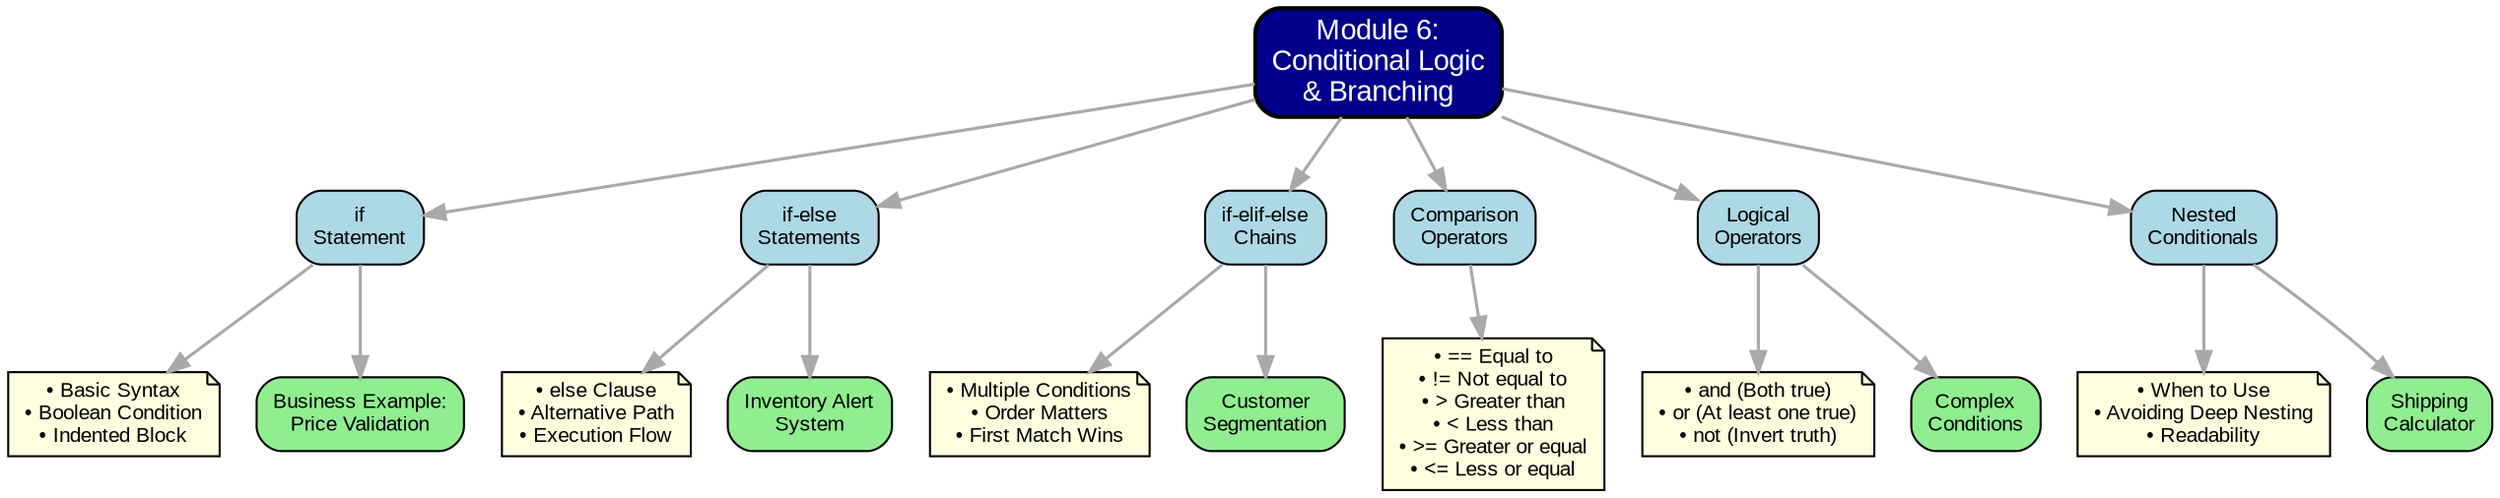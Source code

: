digraph Module6_MindMap {
    rankdir=TB;
    node [shape=box, style="rounded,filled", fillcolor=lightblue, fontname="Arial", fontsize=10];
    edge [color=darkgray, penwidth=1.5];
    
    // Central node
    central [label="Module 6:\nConditional Logic\n& Branching", fillcolor=darkblue, fontcolor=white, fontsize=14, penwidth=2];
    
    // Main branches
    if_statement [label="if\nStatement", fillcolor=lightblue];
    if_else [label="if-else\nStatements", fillcolor=lightblue];
    if_elif_else [label="if-elif-else\nChains", fillcolor=lightblue];
    comparison [label="Comparison\nOperators", fillcolor=lightblue];
    logical [label="Logical\nOperators", fillcolor=lightblue];
    nested [label="Nested\nConditionals", fillcolor=lightblue];
    
    // Sub-branches for if Statement
    basic_syntax [label="• Basic Syntax\n• Boolean Condition\n• Indented Block", shape=note, fillcolor=lightyellow];
    if_example [label="Business Example:\nPrice Validation", fillcolor=lightgreen];
    
    // Sub-branches for if-else
    else_syntax [label="• else Clause\n• Alternative Path\n• Execution Flow", shape=note, fillcolor=lightyellow];
    else_example [label="Inventory Alert\nSystem", fillcolor=lightgreen];
    
    // Sub-branches for if-elif-else
    elif_syntax [label="• Multiple Conditions\n• Order Matters\n• First Match Wins", shape=note, fillcolor=lightyellow];
    elif_example [label="Customer\nSegmentation", fillcolor=lightgreen];
    
    // Sub-branches for Comparison Operators
    comp_types [label="• == Equal to\n• != Not equal to\n• > Greater than\n• < Less than\n• >= Greater or equal\n• <= Less or equal", shape=note, fillcolor=lightyellow];
    
    // Sub-branches for Logical Operators
    logical_types [label="• and (Both true)\n• or (At least one true)\n• not (Invert truth)", shape=note, fillcolor=lightyellow];
    complex_cond [label="Complex\nConditions", fillcolor=lightgreen];
    
    // Sub-branches for Nested Conditionals
    nested_use [label="• When to Use\n• Avoiding Deep Nesting\n• Readability", shape=note, fillcolor=lightyellow];
    nested_example [label="Shipping\nCalculator", fillcolor=lightgreen];
    
    // Connections
    central -> {if_statement if_else if_elif_else comparison logical nested};
    if_statement -> {basic_syntax if_example};
    if_else -> {else_syntax else_example};
    if_elif_else -> {elif_syntax elif_example};
    comparison -> comp_types;
    logical -> {logical_types complex_cond};
    nested -> {nested_use nested_example};
}
